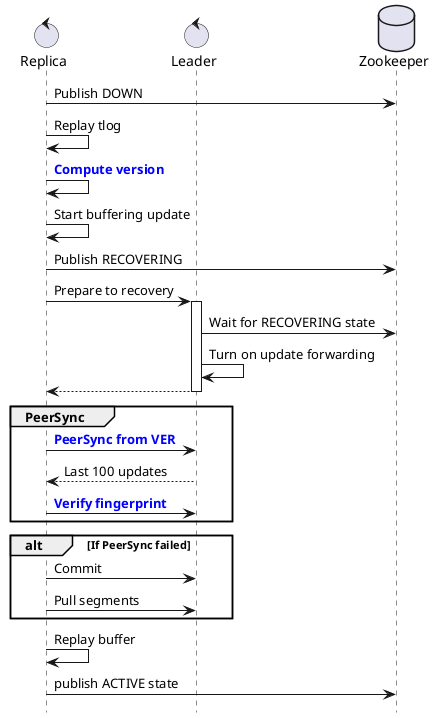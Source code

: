 @startuml
hide footbox
control "Replica" as replica
control "Leader" as leader
database "Zookeeper" as zk


replica->zk: Publish DOWN
replica->replica: Replay tlog
replica->replica: <b><font color=blue>Compute version
replica->replica: Start buffering update
replica->zk: Publish RECOVERING
replica->leader: Prepare to recovery
activate leader
leader->zk: Wait for RECOVERING state
leader->leader: Turn on update forwarding
leader-->replica:
deactivate leader
group PeerSync
replica->leader: <b><font color=blue>PeerSync from VER
leader-->replica: Last 100 updates
replica->leader: <b><font color=blue>Verify fingerprint
end
alt If PeerSync failed
    replica->leader: Commit
    replica->leader:Pull segments
end



replica->replica: Replay buffer
replica->zk: publish ACTIVE state
@enduml